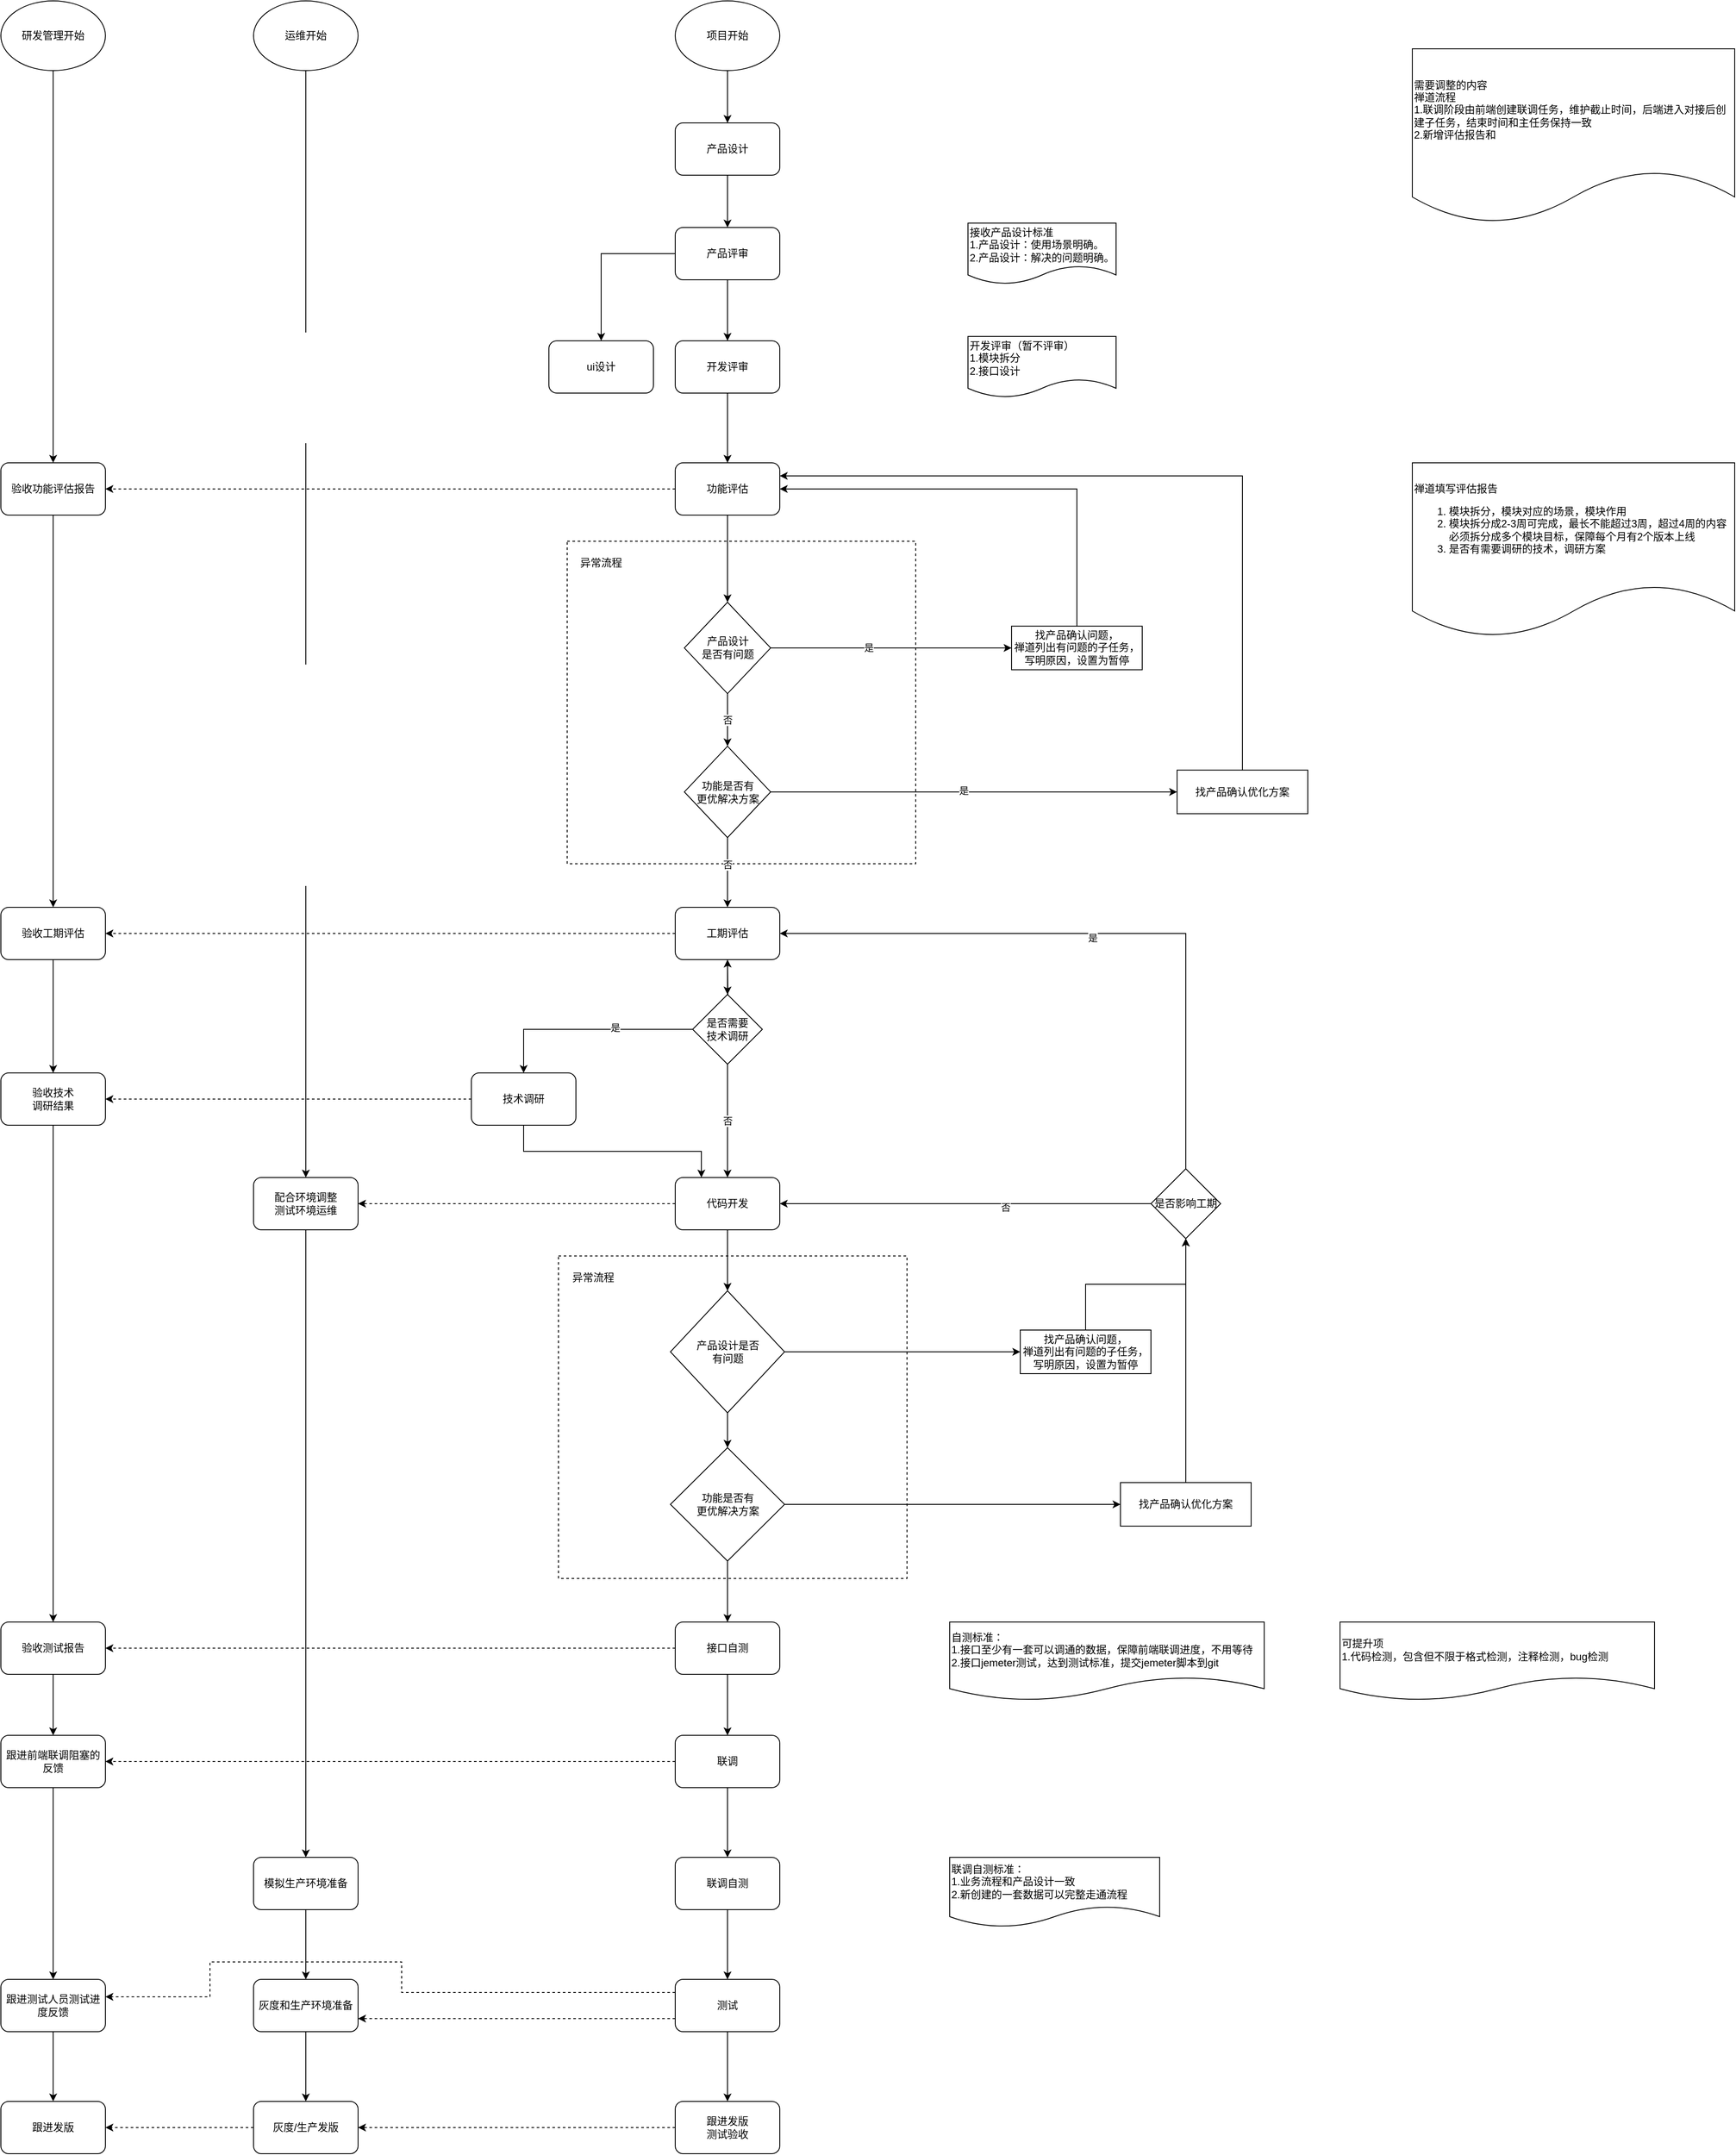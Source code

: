 <mxfile version="20.8.13" type="github">
  <diagram name="第 1 页" id="m2Nv4it-5vYWjkUrnx_C">
    <mxGraphModel dx="2691" dy="961" grid="1" gridSize="10" guides="1" tooltips="1" connect="1" arrows="1" fold="1" page="1" pageScale="1" pageWidth="827" pageHeight="1169" math="0" shadow="0">
      <root>
        <mxCell id="0" />
        <mxCell id="1" parent="0" />
        <mxCell id="9yJDeuIBgiFLJVAhCD0K-117" value="" style="rounded=0;whiteSpace=wrap;html=1;dashed=1;" vertex="1" parent="1">
          <mxGeometry x="-60" y="660" width="400" height="370" as="geometry" />
        </mxCell>
        <mxCell id="9yJDeuIBgiFLJVAhCD0K-109" value="" style="rounded=0;whiteSpace=wrap;html=1;dashed=1;" vertex="1" parent="1">
          <mxGeometry x="-70" y="1480" width="400" height="370" as="geometry" />
        </mxCell>
        <mxCell id="9yJDeuIBgiFLJVAhCD0K-54" value="" style="edgeStyle=orthogonalEdgeStyle;rounded=0;orthogonalLoop=1;jettySize=auto;html=1;" edge="1" parent="1" target="9yJDeuIBgiFLJVAhCD0K-12">
          <mxGeometry relative="1" as="geometry">
            <mxPoint x="124" y="1230" as="sourcePoint" />
          </mxGeometry>
        </mxCell>
        <mxCell id="9yJDeuIBgiFLJVAhCD0K-5" style="edgeStyle=orthogonalEdgeStyle;rounded=0;orthogonalLoop=1;jettySize=auto;html=1;" edge="1" parent="1" source="9yJDeuIBgiFLJVAhCD0K-3" target="9yJDeuIBgiFLJVAhCD0K-4">
          <mxGeometry relative="1" as="geometry" />
        </mxCell>
        <mxCell id="9yJDeuIBgiFLJVAhCD0K-3" value="项目开始" style="ellipse;whiteSpace=wrap;html=1;" vertex="1" parent="1">
          <mxGeometry x="64" y="40" width="120" height="80" as="geometry" />
        </mxCell>
        <mxCell id="9yJDeuIBgiFLJVAhCD0K-68" style="edgeStyle=orthogonalEdgeStyle;rounded=0;orthogonalLoop=1;jettySize=auto;html=1;" edge="1" parent="1" source="9yJDeuIBgiFLJVAhCD0K-4" target="9yJDeuIBgiFLJVAhCD0K-8">
          <mxGeometry relative="1" as="geometry" />
        </mxCell>
        <mxCell id="9yJDeuIBgiFLJVAhCD0K-4" value="产品设计" style="rounded=1;whiteSpace=wrap;html=1;" vertex="1" parent="1">
          <mxGeometry x="64" y="180" width="120" height="60" as="geometry" />
        </mxCell>
        <mxCell id="9yJDeuIBgiFLJVAhCD0K-6" value="ui设计" style="rounded=1;whiteSpace=wrap;html=1;" vertex="1" parent="1">
          <mxGeometry x="-81" y="430" width="120" height="60" as="geometry" />
        </mxCell>
        <mxCell id="9yJDeuIBgiFLJVAhCD0K-11" style="edgeStyle=orthogonalEdgeStyle;rounded=0;orthogonalLoop=1;jettySize=auto;html=1;" edge="1" parent="1" source="9yJDeuIBgiFLJVAhCD0K-8" target="9yJDeuIBgiFLJVAhCD0K-70">
          <mxGeometry relative="1" as="geometry" />
        </mxCell>
        <mxCell id="9yJDeuIBgiFLJVAhCD0K-69" style="edgeStyle=orthogonalEdgeStyle;rounded=0;orthogonalLoop=1;jettySize=auto;html=1;" edge="1" parent="1" source="9yJDeuIBgiFLJVAhCD0K-8" target="9yJDeuIBgiFLJVAhCD0K-6">
          <mxGeometry relative="1" as="geometry" />
        </mxCell>
        <mxCell id="9yJDeuIBgiFLJVAhCD0K-8" value="产品评审" style="rounded=1;whiteSpace=wrap;html=1;" vertex="1" parent="1">
          <mxGeometry x="64" y="300" width="120" height="60" as="geometry" />
        </mxCell>
        <mxCell id="9yJDeuIBgiFLJVAhCD0K-13" style="edgeStyle=orthogonalEdgeStyle;rounded=0;orthogonalLoop=1;jettySize=auto;html=1;entryX=0.5;entryY=0;entryDx=0;entryDy=0;" edge="1" parent="1" source="9yJDeuIBgiFLJVAhCD0K-10" target="9yJDeuIBgiFLJVAhCD0K-23">
          <mxGeometry relative="1" as="geometry" />
        </mxCell>
        <mxCell id="9yJDeuIBgiFLJVAhCD0K-87" style="edgeStyle=orthogonalEdgeStyle;rounded=0;orthogonalLoop=1;jettySize=auto;html=1;dashed=1;" edge="1" parent="1" source="9yJDeuIBgiFLJVAhCD0K-10" target="9yJDeuIBgiFLJVAhCD0K-74">
          <mxGeometry relative="1" as="geometry" />
        </mxCell>
        <mxCell id="9yJDeuIBgiFLJVAhCD0K-10" value="功能评估" style="rounded=1;whiteSpace=wrap;html=1;" vertex="1" parent="1">
          <mxGeometry x="64" y="570" width="120" height="60" as="geometry" />
        </mxCell>
        <mxCell id="9yJDeuIBgiFLJVAhCD0K-16" value="" style="edgeStyle=orthogonalEdgeStyle;rounded=0;orthogonalLoop=1;jettySize=auto;html=1;" edge="1" parent="1" source="9yJDeuIBgiFLJVAhCD0K-12" target="9yJDeuIBgiFLJVAhCD0K-111">
          <mxGeometry relative="1" as="geometry" />
        </mxCell>
        <mxCell id="9yJDeuIBgiFLJVAhCD0K-88" style="edgeStyle=orthogonalEdgeStyle;rounded=0;orthogonalLoop=1;jettySize=auto;html=1;dashed=1;" edge="1" parent="1" source="9yJDeuIBgiFLJVAhCD0K-12" target="9yJDeuIBgiFLJVAhCD0K-77">
          <mxGeometry relative="1" as="geometry" />
        </mxCell>
        <mxCell id="9yJDeuIBgiFLJVAhCD0K-12" value="工期评估" style="rounded=1;whiteSpace=wrap;html=1;" vertex="1" parent="1">
          <mxGeometry x="64" y="1080" width="120" height="60" as="geometry" />
        </mxCell>
        <mxCell id="9yJDeuIBgiFLJVAhCD0K-35" style="edgeStyle=orthogonalEdgeStyle;rounded=0;orthogonalLoop=1;jettySize=auto;html=1;" edge="1" parent="1" source="9yJDeuIBgiFLJVAhCD0K-14" target="9yJDeuIBgiFLJVAhCD0K-32">
          <mxGeometry relative="1" as="geometry" />
        </mxCell>
        <mxCell id="9yJDeuIBgiFLJVAhCD0K-122" style="edgeStyle=orthogonalEdgeStyle;rounded=0;orthogonalLoop=1;jettySize=auto;html=1;entryX=1;entryY=0.5;entryDx=0;entryDy=0;dashed=1;" edge="1" parent="1" source="9yJDeuIBgiFLJVAhCD0K-14" target="9yJDeuIBgiFLJVAhCD0K-118">
          <mxGeometry relative="1" as="geometry" />
        </mxCell>
        <mxCell id="9yJDeuIBgiFLJVAhCD0K-14" value="代码开发" style="rounded=1;whiteSpace=wrap;html=1;" vertex="1" parent="1">
          <mxGeometry x="64" y="1390" width="120" height="60" as="geometry" />
        </mxCell>
        <mxCell id="9yJDeuIBgiFLJVAhCD0K-15" value="接收产品设计标准&lt;br&gt;1.产品设计：使用场景明确。&lt;br&gt;2.产品设计：解决的问题明确。" style="shape=document;whiteSpace=wrap;html=1;boundedLbl=1;align=left;" vertex="1" parent="1">
          <mxGeometry x="400" y="295" width="170" height="70" as="geometry" />
        </mxCell>
        <mxCell id="9yJDeuIBgiFLJVAhCD0K-37" style="edgeStyle=orthogonalEdgeStyle;rounded=0;orthogonalLoop=1;jettySize=auto;html=1;entryX=0.5;entryY=0;entryDx=0;entryDy=0;" edge="1" parent="1" source="9yJDeuIBgiFLJVAhCD0K-17" target="9yJDeuIBgiFLJVAhCD0K-19">
          <mxGeometry relative="1" as="geometry" />
        </mxCell>
        <mxCell id="9yJDeuIBgiFLJVAhCD0K-90" style="edgeStyle=orthogonalEdgeStyle;rounded=0;orthogonalLoop=1;jettySize=auto;html=1;dashed=1;" edge="1" parent="1" source="9yJDeuIBgiFLJVAhCD0K-17" target="9yJDeuIBgiFLJVAhCD0K-81">
          <mxGeometry relative="1" as="geometry" />
        </mxCell>
        <mxCell id="9yJDeuIBgiFLJVAhCD0K-17" value="联调" style="rounded=1;whiteSpace=wrap;html=1;" vertex="1" parent="1">
          <mxGeometry x="64" y="2030" width="120" height="60" as="geometry" />
        </mxCell>
        <mxCell id="9yJDeuIBgiFLJVAhCD0K-38" style="edgeStyle=orthogonalEdgeStyle;rounded=0;orthogonalLoop=1;jettySize=auto;html=1;" edge="1" parent="1" source="9yJDeuIBgiFLJVAhCD0K-19" target="9yJDeuIBgiFLJVAhCD0K-20">
          <mxGeometry relative="1" as="geometry" />
        </mxCell>
        <mxCell id="9yJDeuIBgiFLJVAhCD0K-19" value="联调自测" style="rounded=1;whiteSpace=wrap;html=1;" vertex="1" parent="1">
          <mxGeometry x="64" y="2170" width="120" height="60" as="geometry" />
        </mxCell>
        <mxCell id="9yJDeuIBgiFLJVAhCD0K-45" value="" style="edgeStyle=orthogonalEdgeStyle;rounded=0;orthogonalLoop=1;jettySize=auto;html=1;" edge="1" parent="1" source="9yJDeuIBgiFLJVAhCD0K-20" target="9yJDeuIBgiFLJVAhCD0K-44">
          <mxGeometry relative="1" as="geometry" />
        </mxCell>
        <mxCell id="9yJDeuIBgiFLJVAhCD0K-91" style="edgeStyle=orthogonalEdgeStyle;rounded=0;orthogonalLoop=1;jettySize=auto;html=1;dashed=1;exitX=0;exitY=0.25;exitDx=0;exitDy=0;entryX=1;entryY=0.333;entryDx=0;entryDy=0;entryPerimeter=0;" edge="1" parent="1" source="9yJDeuIBgiFLJVAhCD0K-20" target="9yJDeuIBgiFLJVAhCD0K-83">
          <mxGeometry relative="1" as="geometry">
            <mxPoint x="-880" y="2260" as="targetPoint" />
            <Array as="points">
              <mxPoint x="-250" y="2325" />
              <mxPoint x="-250" y="2290" />
              <mxPoint x="-470" y="2290" />
              <mxPoint x="-470" y="2330" />
            </Array>
          </mxGeometry>
        </mxCell>
        <mxCell id="9yJDeuIBgiFLJVAhCD0K-103" style="edgeStyle=orthogonalEdgeStyle;rounded=0;orthogonalLoop=1;jettySize=auto;html=1;exitX=0;exitY=0.75;exitDx=0;exitDy=0;entryX=1;entryY=0.75;entryDx=0;entryDy=0;dashed=1;" edge="1" parent="1" source="9yJDeuIBgiFLJVAhCD0K-20" target="9yJDeuIBgiFLJVAhCD0K-97">
          <mxGeometry relative="1" as="geometry" />
        </mxCell>
        <mxCell id="9yJDeuIBgiFLJVAhCD0K-20" value="测试" style="rounded=1;whiteSpace=wrap;html=1;" vertex="1" parent="1">
          <mxGeometry x="64" y="2310" width="120" height="60" as="geometry" />
        </mxCell>
        <mxCell id="9yJDeuIBgiFLJVAhCD0K-34" style="edgeStyle=orthogonalEdgeStyle;rounded=0;orthogonalLoop=1;jettySize=auto;html=1;" edge="1" parent="1" source="9yJDeuIBgiFLJVAhCD0K-22" target="9yJDeuIBgiFLJVAhCD0K-12">
          <mxGeometry relative="1" as="geometry" />
        </mxCell>
        <mxCell id="9yJDeuIBgiFLJVAhCD0K-56" value="否" style="edgeLabel;html=1;align=center;verticalAlign=middle;resizable=0;points=[];" vertex="1" connectable="0" parent="9yJDeuIBgiFLJVAhCD0K-34">
          <mxGeometry x="-0.236" relative="1" as="geometry">
            <mxPoint as="offset" />
          </mxGeometry>
        </mxCell>
        <mxCell id="9yJDeuIBgiFLJVAhCD0K-50" style="edgeStyle=orthogonalEdgeStyle;rounded=0;orthogonalLoop=1;jettySize=auto;html=1;" edge="1" parent="1" source="9yJDeuIBgiFLJVAhCD0K-22" target="9yJDeuIBgiFLJVAhCD0K-49">
          <mxGeometry relative="1" as="geometry" />
        </mxCell>
        <mxCell id="9yJDeuIBgiFLJVAhCD0K-52" value="是" style="edgeLabel;html=1;align=center;verticalAlign=middle;resizable=0;points=[];" vertex="1" connectable="0" parent="9yJDeuIBgiFLJVAhCD0K-50">
          <mxGeometry x="-0.052" y="2" relative="1" as="geometry">
            <mxPoint as="offset" />
          </mxGeometry>
        </mxCell>
        <mxCell id="9yJDeuIBgiFLJVAhCD0K-22" value="功能是否有&lt;br&gt;更优解决方案" style="rhombus;whiteSpace=wrap;html=1;" vertex="1" parent="1">
          <mxGeometry x="74.5" y="895.18" width="99" height="104.82" as="geometry" />
        </mxCell>
        <mxCell id="9yJDeuIBgiFLJVAhCD0K-26" value="否" style="edgeStyle=orthogonalEdgeStyle;rounded=0;orthogonalLoop=1;jettySize=auto;html=1;" edge="1" parent="1" source="9yJDeuIBgiFLJVAhCD0K-23" target="9yJDeuIBgiFLJVAhCD0K-22">
          <mxGeometry relative="1" as="geometry" />
        </mxCell>
        <mxCell id="9yJDeuIBgiFLJVAhCD0K-47" value="" style="edgeStyle=orthogonalEdgeStyle;rounded=0;orthogonalLoop=1;jettySize=auto;html=1;" edge="1" parent="1" source="9yJDeuIBgiFLJVAhCD0K-23" target="9yJDeuIBgiFLJVAhCD0K-46">
          <mxGeometry relative="1" as="geometry" />
        </mxCell>
        <mxCell id="9yJDeuIBgiFLJVAhCD0K-53" value="是" style="edgeLabel;html=1;align=center;verticalAlign=middle;resizable=0;points=[];" vertex="1" connectable="0" parent="9yJDeuIBgiFLJVAhCD0K-47">
          <mxGeometry x="-0.187" y="1" relative="1" as="geometry">
            <mxPoint as="offset" />
          </mxGeometry>
        </mxCell>
        <mxCell id="9yJDeuIBgiFLJVAhCD0K-23" value="产品设计&lt;br&gt;是否有问题" style="rhombus;whiteSpace=wrap;html=1;" vertex="1" parent="1">
          <mxGeometry x="74.5" y="730" width="99" height="104.82" as="geometry" />
        </mxCell>
        <mxCell id="9yJDeuIBgiFLJVAhCD0K-28" value="异常流程" style="text;html=1;strokeColor=none;fillColor=none;align=center;verticalAlign=middle;whiteSpace=wrap;rounded=0;" vertex="1" parent="1">
          <mxGeometry x="-51" y="670" width="60" height="30" as="geometry" />
        </mxCell>
        <mxCell id="9yJDeuIBgiFLJVAhCD0K-40" style="edgeStyle=orthogonalEdgeStyle;rounded=0;orthogonalLoop=1;jettySize=auto;html=1;" edge="1" parent="1" source="9yJDeuIBgiFLJVAhCD0K-30" target="9yJDeuIBgiFLJVAhCD0K-39">
          <mxGeometry relative="1" as="geometry" />
        </mxCell>
        <mxCell id="9yJDeuIBgiFLJVAhCD0K-60" style="edgeStyle=orthogonalEdgeStyle;rounded=0;orthogonalLoop=1;jettySize=auto;html=1;" edge="1" parent="1" source="9yJDeuIBgiFLJVAhCD0K-30" target="9yJDeuIBgiFLJVAhCD0K-58">
          <mxGeometry relative="1" as="geometry" />
        </mxCell>
        <mxCell id="9yJDeuIBgiFLJVAhCD0K-30" value="功能是否有&lt;br&gt;更优解决方案" style="rhombus;whiteSpace=wrap;html=1;" vertex="1" parent="1">
          <mxGeometry x="58.5" y="1700" width="131" height="130" as="geometry" />
        </mxCell>
        <mxCell id="9yJDeuIBgiFLJVAhCD0K-31" style="edgeStyle=orthogonalEdgeStyle;rounded=0;orthogonalLoop=1;jettySize=auto;html=1;" edge="1" parent="1" source="9yJDeuIBgiFLJVAhCD0K-32" target="9yJDeuIBgiFLJVAhCD0K-30">
          <mxGeometry relative="1" as="geometry" />
        </mxCell>
        <mxCell id="9yJDeuIBgiFLJVAhCD0K-59" style="edgeStyle=orthogonalEdgeStyle;rounded=0;orthogonalLoop=1;jettySize=auto;html=1;" edge="1" parent="1" source="9yJDeuIBgiFLJVAhCD0K-32" target="9yJDeuIBgiFLJVAhCD0K-57">
          <mxGeometry relative="1" as="geometry" />
        </mxCell>
        <mxCell id="9yJDeuIBgiFLJVAhCD0K-32" value="产品设计是否&lt;br&gt;有问题" style="rhombus;whiteSpace=wrap;html=1;" vertex="1" parent="1">
          <mxGeometry x="58.5" y="1520" width="131" height="140" as="geometry" />
        </mxCell>
        <mxCell id="9yJDeuIBgiFLJVAhCD0K-33" value="异常流程" style="text;html=1;strokeColor=none;fillColor=none;align=center;verticalAlign=middle;whiteSpace=wrap;rounded=0;" vertex="1" parent="1">
          <mxGeometry x="-60" y="1490" width="60" height="30" as="geometry" />
        </mxCell>
        <mxCell id="9yJDeuIBgiFLJVAhCD0K-41" style="edgeStyle=orthogonalEdgeStyle;rounded=0;orthogonalLoop=1;jettySize=auto;html=1;entryX=0.5;entryY=0;entryDx=0;entryDy=0;" edge="1" parent="1" source="9yJDeuIBgiFLJVAhCD0K-39" target="9yJDeuIBgiFLJVAhCD0K-17">
          <mxGeometry relative="1" as="geometry" />
        </mxCell>
        <mxCell id="9yJDeuIBgiFLJVAhCD0K-89" style="edgeStyle=orthogonalEdgeStyle;rounded=0;orthogonalLoop=1;jettySize=auto;html=1;dashed=1;" edge="1" parent="1" source="9yJDeuIBgiFLJVAhCD0K-39" target="9yJDeuIBgiFLJVAhCD0K-78">
          <mxGeometry relative="1" as="geometry" />
        </mxCell>
        <mxCell id="9yJDeuIBgiFLJVAhCD0K-39" value="接口自测" style="rounded=1;whiteSpace=wrap;html=1;" vertex="1" parent="1">
          <mxGeometry x="64" y="1900" width="120" height="60" as="geometry" />
        </mxCell>
        <mxCell id="9yJDeuIBgiFLJVAhCD0K-42" value="自测标准：&lt;br&gt;1.接口至少有一套可以调通的数据，保障前端联调进度，不用等待&lt;br&gt;2.接口jemeter测试，达到测试标准，提交jemeter脚本到git" style="shape=document;whiteSpace=wrap;html=1;boundedLbl=1;align=left;" vertex="1" parent="1">
          <mxGeometry x="379" y="1900" width="361" height="90" as="geometry" />
        </mxCell>
        <mxCell id="9yJDeuIBgiFLJVAhCD0K-43" value="联调自测标准：&lt;br&gt;1.业务流程和产品设计一致&lt;br&gt;2.新创建的一套数据可以完整走通流程" style="shape=document;whiteSpace=wrap;html=1;boundedLbl=1;align=left;" vertex="1" parent="1">
          <mxGeometry x="379" y="2170" width="241" height="80" as="geometry" />
        </mxCell>
        <mxCell id="9yJDeuIBgiFLJVAhCD0K-106" style="edgeStyle=orthogonalEdgeStyle;rounded=0;orthogonalLoop=1;jettySize=auto;html=1;dashed=1;" edge="1" parent="1" source="9yJDeuIBgiFLJVAhCD0K-44" target="9yJDeuIBgiFLJVAhCD0K-99">
          <mxGeometry relative="1" as="geometry" />
        </mxCell>
        <mxCell id="9yJDeuIBgiFLJVAhCD0K-44" value="跟进发版&lt;br&gt;测试验收" style="rounded=1;whiteSpace=wrap;html=1;" vertex="1" parent="1">
          <mxGeometry x="64" y="2450" width="120" height="60" as="geometry" />
        </mxCell>
        <mxCell id="9yJDeuIBgiFLJVAhCD0K-48" style="edgeStyle=orthogonalEdgeStyle;rounded=0;orthogonalLoop=1;jettySize=auto;html=1;entryX=1;entryY=0.5;entryDx=0;entryDy=0;exitX=0.5;exitY=0;exitDx=0;exitDy=0;" edge="1" parent="1" source="9yJDeuIBgiFLJVAhCD0K-46" target="9yJDeuIBgiFLJVAhCD0K-10">
          <mxGeometry relative="1" as="geometry" />
        </mxCell>
        <mxCell id="9yJDeuIBgiFLJVAhCD0K-46" value="找产品确认问题，&lt;br&gt;禅道列出有问题的子任务，写明原因，设置为暂停&lt;br&gt;" style="whiteSpace=wrap;html=1;" vertex="1" parent="1">
          <mxGeometry x="450" y="757.41" width="150" height="50" as="geometry" />
        </mxCell>
        <mxCell id="9yJDeuIBgiFLJVAhCD0K-51" style="edgeStyle=orthogonalEdgeStyle;rounded=0;orthogonalLoop=1;jettySize=auto;html=1;entryX=1;entryY=0.25;entryDx=0;entryDy=0;exitX=0.5;exitY=0;exitDx=0;exitDy=0;" edge="1" parent="1" source="9yJDeuIBgiFLJVAhCD0K-49" target="9yJDeuIBgiFLJVAhCD0K-10">
          <mxGeometry relative="1" as="geometry" />
        </mxCell>
        <mxCell id="9yJDeuIBgiFLJVAhCD0K-49" value="找产品确认优化方案" style="whiteSpace=wrap;html=1;" vertex="1" parent="1">
          <mxGeometry x="640" y="922.59" width="150" height="50" as="geometry" />
        </mxCell>
        <mxCell id="9yJDeuIBgiFLJVAhCD0K-62" value="" style="edgeStyle=orthogonalEdgeStyle;rounded=0;orthogonalLoop=1;jettySize=auto;html=1;" edge="1" parent="1" source="9yJDeuIBgiFLJVAhCD0K-57" target="9yJDeuIBgiFLJVAhCD0K-61">
          <mxGeometry relative="1" as="geometry" />
        </mxCell>
        <mxCell id="9yJDeuIBgiFLJVAhCD0K-57" value="找产品确认问题，&lt;br&gt;禅道列出有问题的子任务，写明原因，设置为暂停&lt;br&gt;" style="whiteSpace=wrap;html=1;" vertex="1" parent="1">
          <mxGeometry x="460" y="1565" width="150" height="50" as="geometry" />
        </mxCell>
        <mxCell id="9yJDeuIBgiFLJVAhCD0K-67" style="edgeStyle=orthogonalEdgeStyle;rounded=0;orthogonalLoop=1;jettySize=auto;html=1;entryX=0.5;entryY=1;entryDx=0;entryDy=0;" edge="1" parent="1" source="9yJDeuIBgiFLJVAhCD0K-58" target="9yJDeuIBgiFLJVAhCD0K-61">
          <mxGeometry relative="1" as="geometry" />
        </mxCell>
        <mxCell id="9yJDeuIBgiFLJVAhCD0K-58" value="找产品确认优化方案" style="whiteSpace=wrap;html=1;" vertex="1" parent="1">
          <mxGeometry x="575" y="1740" width="150" height="50" as="geometry" />
        </mxCell>
        <mxCell id="9yJDeuIBgiFLJVAhCD0K-63" style="edgeStyle=orthogonalEdgeStyle;rounded=0;orthogonalLoop=1;jettySize=auto;html=1;" edge="1" parent="1" source="9yJDeuIBgiFLJVAhCD0K-61" target="9yJDeuIBgiFLJVAhCD0K-14">
          <mxGeometry relative="1" as="geometry" />
        </mxCell>
        <mxCell id="9yJDeuIBgiFLJVAhCD0K-64" value="否" style="edgeLabel;html=1;align=center;verticalAlign=middle;resizable=0;points=[];" vertex="1" connectable="0" parent="9yJDeuIBgiFLJVAhCD0K-63">
          <mxGeometry x="-0.215" y="4" relative="1" as="geometry">
            <mxPoint as="offset" />
          </mxGeometry>
        </mxCell>
        <mxCell id="9yJDeuIBgiFLJVAhCD0K-65" style="edgeStyle=orthogonalEdgeStyle;rounded=0;orthogonalLoop=1;jettySize=auto;html=1;entryX=1;entryY=0.5;entryDx=0;entryDy=0;exitX=0.5;exitY=0;exitDx=0;exitDy=0;" edge="1" parent="1" source="9yJDeuIBgiFLJVAhCD0K-61" target="9yJDeuIBgiFLJVAhCD0K-12">
          <mxGeometry relative="1" as="geometry" />
        </mxCell>
        <mxCell id="9yJDeuIBgiFLJVAhCD0K-66" value="是" style="edgeLabel;html=1;align=center;verticalAlign=middle;resizable=0;points=[];" vertex="1" connectable="0" parent="9yJDeuIBgiFLJVAhCD0K-65">
          <mxGeometry x="0.025" y="5" relative="1" as="geometry">
            <mxPoint as="offset" />
          </mxGeometry>
        </mxCell>
        <mxCell id="9yJDeuIBgiFLJVAhCD0K-61" value="是否影响工期" style="rhombus;whiteSpace=wrap;html=1;" vertex="1" parent="1">
          <mxGeometry x="610" y="1380" width="80" height="80" as="geometry" />
        </mxCell>
        <mxCell id="9yJDeuIBgiFLJVAhCD0K-71" style="edgeStyle=orthogonalEdgeStyle;rounded=0;orthogonalLoop=1;jettySize=auto;html=1;" edge="1" parent="1" source="9yJDeuIBgiFLJVAhCD0K-70" target="9yJDeuIBgiFLJVAhCD0K-10">
          <mxGeometry relative="1" as="geometry" />
        </mxCell>
        <mxCell id="9yJDeuIBgiFLJVAhCD0K-70" value="开发评审" style="rounded=1;whiteSpace=wrap;html=1;" vertex="1" parent="1">
          <mxGeometry x="64" y="430" width="120" height="60" as="geometry" />
        </mxCell>
        <mxCell id="9yJDeuIBgiFLJVAhCD0K-72" value="开发评审（暂不评审）&lt;br&gt;1.模块拆分&lt;br&gt;2.接口设计" style="shape=document;whiteSpace=wrap;html=1;boundedLbl=1;align=left;" vertex="1" parent="1">
          <mxGeometry x="400" y="425" width="170" height="70" as="geometry" />
        </mxCell>
        <mxCell id="9yJDeuIBgiFLJVAhCD0K-75" value="" style="edgeStyle=orthogonalEdgeStyle;rounded=0;orthogonalLoop=1;jettySize=auto;html=1;" edge="1" parent="1" source="9yJDeuIBgiFLJVAhCD0K-73" target="9yJDeuIBgiFLJVAhCD0K-74">
          <mxGeometry relative="1" as="geometry" />
        </mxCell>
        <mxCell id="9yJDeuIBgiFLJVAhCD0K-73" value="研发管理开始" style="ellipse;whiteSpace=wrap;html=1;" vertex="1" parent="1">
          <mxGeometry x="-710" y="40" width="120" height="80" as="geometry" />
        </mxCell>
        <mxCell id="9yJDeuIBgiFLJVAhCD0K-79" style="edgeStyle=orthogonalEdgeStyle;rounded=0;orthogonalLoop=1;jettySize=auto;html=1;" edge="1" parent="1" source="9yJDeuIBgiFLJVAhCD0K-74" target="9yJDeuIBgiFLJVAhCD0K-77">
          <mxGeometry relative="1" as="geometry" />
        </mxCell>
        <mxCell id="9yJDeuIBgiFLJVAhCD0K-74" value="验收功能评估报告" style="rounded=1;whiteSpace=wrap;html=1;" vertex="1" parent="1">
          <mxGeometry x="-710" y="570" width="120" height="60" as="geometry" />
        </mxCell>
        <mxCell id="9yJDeuIBgiFLJVAhCD0K-76" value="禅道填写评估报告&lt;br&gt;&lt;ol&gt;&lt;li&gt;模块拆分，模块对应的场景，模块作用&lt;/li&gt;&lt;li&gt;模块拆分成2-3周可完成，最长不能超过3周，超过4周的内容必须拆分成多个模块目标，保障每个月有2个版本上线&lt;/li&gt;&lt;li&gt;是否有需要调研的技术，调研方案&lt;/li&gt;&lt;/ol&gt;" style="shape=document;whiteSpace=wrap;html=1;boundedLbl=1;align=left;" vertex="1" parent="1">
          <mxGeometry x="910" y="570" width="370" height="200" as="geometry" />
        </mxCell>
        <mxCell id="9yJDeuIBgiFLJVAhCD0K-127" style="edgeStyle=orthogonalEdgeStyle;rounded=0;orthogonalLoop=1;jettySize=auto;html=1;" edge="1" parent="1" source="9yJDeuIBgiFLJVAhCD0K-77" target="9yJDeuIBgiFLJVAhCD0K-126">
          <mxGeometry relative="1" as="geometry" />
        </mxCell>
        <mxCell id="9yJDeuIBgiFLJVAhCD0K-77" value="验收工期评估" style="rounded=1;whiteSpace=wrap;html=1;" vertex="1" parent="1">
          <mxGeometry x="-710" y="1080" width="120" height="60" as="geometry" />
        </mxCell>
        <mxCell id="9yJDeuIBgiFLJVAhCD0K-82" style="edgeStyle=orthogonalEdgeStyle;rounded=0;orthogonalLoop=1;jettySize=auto;html=1;" edge="1" parent="1" source="9yJDeuIBgiFLJVAhCD0K-78" target="9yJDeuIBgiFLJVAhCD0K-81">
          <mxGeometry relative="1" as="geometry" />
        </mxCell>
        <mxCell id="9yJDeuIBgiFLJVAhCD0K-78" value="验收测试报告" style="rounded=1;whiteSpace=wrap;html=1;" vertex="1" parent="1">
          <mxGeometry x="-710" y="1900" width="120" height="60" as="geometry" />
        </mxCell>
        <mxCell id="9yJDeuIBgiFLJVAhCD0K-84" style="edgeStyle=orthogonalEdgeStyle;rounded=0;orthogonalLoop=1;jettySize=auto;html=1;" edge="1" parent="1" source="9yJDeuIBgiFLJVAhCD0K-81" target="9yJDeuIBgiFLJVAhCD0K-83">
          <mxGeometry relative="1" as="geometry" />
        </mxCell>
        <mxCell id="9yJDeuIBgiFLJVAhCD0K-81" value="跟进前端联调阻塞的反馈" style="rounded=1;whiteSpace=wrap;html=1;" vertex="1" parent="1">
          <mxGeometry x="-710" y="2030" width="120" height="60" as="geometry" />
        </mxCell>
        <mxCell id="9yJDeuIBgiFLJVAhCD0K-86" style="edgeStyle=orthogonalEdgeStyle;rounded=0;orthogonalLoop=1;jettySize=auto;html=1;" edge="1" parent="1" source="9yJDeuIBgiFLJVAhCD0K-83" target="9yJDeuIBgiFLJVAhCD0K-85">
          <mxGeometry relative="1" as="geometry" />
        </mxCell>
        <mxCell id="9yJDeuIBgiFLJVAhCD0K-83" value="跟进测试人员测试进度反馈" style="rounded=1;whiteSpace=wrap;html=1;" vertex="1" parent="1">
          <mxGeometry x="-710" y="2310" width="120" height="60" as="geometry" />
        </mxCell>
        <mxCell id="9yJDeuIBgiFLJVAhCD0K-85" value="跟进发版" style="rounded=1;whiteSpace=wrap;html=1;" vertex="1" parent="1">
          <mxGeometry x="-710" y="2450" width="120" height="60" as="geometry" />
        </mxCell>
        <mxCell id="9yJDeuIBgiFLJVAhCD0K-92" value="运维开始" style="ellipse;whiteSpace=wrap;html=1;" vertex="1" parent="1">
          <mxGeometry x="-420" y="40" width="120" height="80" as="geometry" />
        </mxCell>
        <mxCell id="9yJDeuIBgiFLJVAhCD0K-120" style="edgeStyle=orthogonalEdgeStyle;rounded=0;orthogonalLoop=1;jettySize=auto;html=1;exitX=0.5;exitY=1;exitDx=0;exitDy=0;" edge="1" parent="1" source="9yJDeuIBgiFLJVAhCD0K-92" target="9yJDeuIBgiFLJVAhCD0K-118">
          <mxGeometry relative="1" as="geometry">
            <mxPoint x="-360" y="1260" as="sourcePoint" />
          </mxGeometry>
        </mxCell>
        <mxCell id="9yJDeuIBgiFLJVAhCD0K-98" style="edgeStyle=orthogonalEdgeStyle;rounded=0;orthogonalLoop=1;jettySize=auto;html=1;" edge="1" parent="1" source="9yJDeuIBgiFLJVAhCD0K-95" target="9yJDeuIBgiFLJVAhCD0K-97">
          <mxGeometry relative="1" as="geometry" />
        </mxCell>
        <mxCell id="9yJDeuIBgiFLJVAhCD0K-95" value="模拟生产环境准备" style="rounded=1;whiteSpace=wrap;html=1;" vertex="1" parent="1">
          <mxGeometry x="-420" y="2170" width="120" height="60" as="geometry" />
        </mxCell>
        <mxCell id="9yJDeuIBgiFLJVAhCD0K-100" style="edgeStyle=orthogonalEdgeStyle;rounded=0;orthogonalLoop=1;jettySize=auto;html=1;" edge="1" parent="1" source="9yJDeuIBgiFLJVAhCD0K-97" target="9yJDeuIBgiFLJVAhCD0K-99">
          <mxGeometry relative="1" as="geometry" />
        </mxCell>
        <mxCell id="9yJDeuIBgiFLJVAhCD0K-97" value="灰度和生产环境准备" style="rounded=1;whiteSpace=wrap;html=1;" vertex="1" parent="1">
          <mxGeometry x="-420" y="2310" width="120" height="60" as="geometry" />
        </mxCell>
        <mxCell id="9yJDeuIBgiFLJVAhCD0K-107" style="edgeStyle=orthogonalEdgeStyle;rounded=0;orthogonalLoop=1;jettySize=auto;html=1;dashed=1;" edge="1" parent="1" source="9yJDeuIBgiFLJVAhCD0K-99" target="9yJDeuIBgiFLJVAhCD0K-85">
          <mxGeometry relative="1" as="geometry" />
        </mxCell>
        <mxCell id="9yJDeuIBgiFLJVAhCD0K-99" value="灰度/生产发版" style="rounded=1;whiteSpace=wrap;html=1;" vertex="1" parent="1">
          <mxGeometry x="-420" y="2450" width="120" height="60" as="geometry" />
        </mxCell>
        <mxCell id="9yJDeuIBgiFLJVAhCD0K-115" style="edgeStyle=orthogonalEdgeStyle;rounded=0;orthogonalLoop=1;jettySize=auto;html=1;entryX=0.25;entryY=0;entryDx=0;entryDy=0;exitX=0.5;exitY=1;exitDx=0;exitDy=0;" edge="1" parent="1" source="9yJDeuIBgiFLJVAhCD0K-110" target="9yJDeuIBgiFLJVAhCD0K-14">
          <mxGeometry relative="1" as="geometry" />
        </mxCell>
        <mxCell id="9yJDeuIBgiFLJVAhCD0K-129" style="edgeStyle=orthogonalEdgeStyle;rounded=0;orthogonalLoop=1;jettySize=auto;html=1;dashed=1;" edge="1" parent="1" source="9yJDeuIBgiFLJVAhCD0K-110" target="9yJDeuIBgiFLJVAhCD0K-126">
          <mxGeometry relative="1" as="geometry" />
        </mxCell>
        <mxCell id="9yJDeuIBgiFLJVAhCD0K-110" value="技术调研" style="rounded=1;whiteSpace=wrap;html=1;" vertex="1" parent="1">
          <mxGeometry x="-170" y="1270" width="120" height="60" as="geometry" />
        </mxCell>
        <mxCell id="9yJDeuIBgiFLJVAhCD0K-112" value="否" style="edgeStyle=orthogonalEdgeStyle;rounded=0;orthogonalLoop=1;jettySize=auto;html=1;" edge="1" parent="1" source="9yJDeuIBgiFLJVAhCD0K-111" target="9yJDeuIBgiFLJVAhCD0K-14">
          <mxGeometry relative="1" as="geometry" />
        </mxCell>
        <mxCell id="9yJDeuIBgiFLJVAhCD0K-113" style="edgeStyle=orthogonalEdgeStyle;rounded=0;orthogonalLoop=1;jettySize=auto;html=1;entryX=0.5;entryY=0;entryDx=0;entryDy=0;" edge="1" parent="1" source="9yJDeuIBgiFLJVAhCD0K-111" target="9yJDeuIBgiFLJVAhCD0K-110">
          <mxGeometry relative="1" as="geometry">
            <mxPoint x="-30" y="1300" as="targetPoint" />
          </mxGeometry>
        </mxCell>
        <mxCell id="9yJDeuIBgiFLJVAhCD0K-114" value="是" style="edgeLabel;html=1;align=center;verticalAlign=middle;resizable=0;points=[];" vertex="1" connectable="0" parent="9yJDeuIBgiFLJVAhCD0K-113">
          <mxGeometry x="-0.267" y="-2" relative="1" as="geometry">
            <mxPoint as="offset" />
          </mxGeometry>
        </mxCell>
        <mxCell id="9yJDeuIBgiFLJVAhCD0K-111" value="是否需要&lt;br&gt;技术调研" style="rhombus;whiteSpace=wrap;html=1;" vertex="1" parent="1">
          <mxGeometry x="84" y="1180" width="80" height="80" as="geometry" />
        </mxCell>
        <mxCell id="9yJDeuIBgiFLJVAhCD0K-121" style="edgeStyle=orthogonalEdgeStyle;rounded=0;orthogonalLoop=1;jettySize=auto;html=1;" edge="1" parent="1" source="9yJDeuIBgiFLJVAhCD0K-118" target="9yJDeuIBgiFLJVAhCD0K-95">
          <mxGeometry relative="1" as="geometry" />
        </mxCell>
        <mxCell id="9yJDeuIBgiFLJVAhCD0K-118" value="配合环境调整&lt;br&gt;测试环境运维" style="rounded=1;whiteSpace=wrap;html=1;" vertex="1" parent="1">
          <mxGeometry x="-420" y="1390" width="120" height="60" as="geometry" />
        </mxCell>
        <mxCell id="9yJDeuIBgiFLJVAhCD0K-123" value="可提升项&lt;br&gt;1.代码检测，包含但不限于格式检测，注释检测，bug检测" style="shape=document;whiteSpace=wrap;html=1;boundedLbl=1;align=left;" vertex="1" parent="1">
          <mxGeometry x="827" y="1900" width="361" height="90" as="geometry" />
        </mxCell>
        <mxCell id="9yJDeuIBgiFLJVAhCD0K-125" value="需要调整的内容&lt;br&gt;禅道流程&lt;br&gt;1.联调阶段由前端创建联调任务，维护截止时间，后端进入对接后创建子任务，结束时间和主任务保持一致&lt;br&gt;2.新增评估报告和" style="shape=document;whiteSpace=wrap;html=1;boundedLbl=1;align=left;" vertex="1" parent="1">
          <mxGeometry x="910" y="95" width="370" height="200" as="geometry" />
        </mxCell>
        <mxCell id="9yJDeuIBgiFLJVAhCD0K-128" style="edgeStyle=orthogonalEdgeStyle;rounded=0;orthogonalLoop=1;jettySize=auto;html=1;" edge="1" parent="1" source="9yJDeuIBgiFLJVAhCD0K-126" target="9yJDeuIBgiFLJVAhCD0K-78">
          <mxGeometry relative="1" as="geometry" />
        </mxCell>
        <mxCell id="9yJDeuIBgiFLJVAhCD0K-126" value="验收技术&lt;br&gt;调研结果" style="rounded=1;whiteSpace=wrap;html=1;" vertex="1" parent="1">
          <mxGeometry x="-710" y="1270" width="120" height="60" as="geometry" />
        </mxCell>
      </root>
    </mxGraphModel>
  </diagram>
</mxfile>
